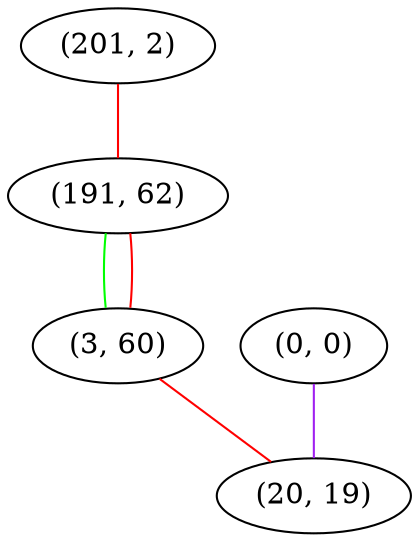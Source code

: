 graph "" {
"(201, 2)";
"(191, 62)";
"(0, 0)";
"(3, 60)";
"(20, 19)";
"(201, 2)" -- "(191, 62)"  [color=red, key=0, weight=1];
"(191, 62)" -- "(3, 60)"  [color=green, key=0, weight=2];
"(191, 62)" -- "(3, 60)"  [color=red, key=1, weight=1];
"(0, 0)" -- "(20, 19)"  [color=purple, key=0, weight=4];
"(3, 60)" -- "(20, 19)"  [color=red, key=0, weight=1];
}
